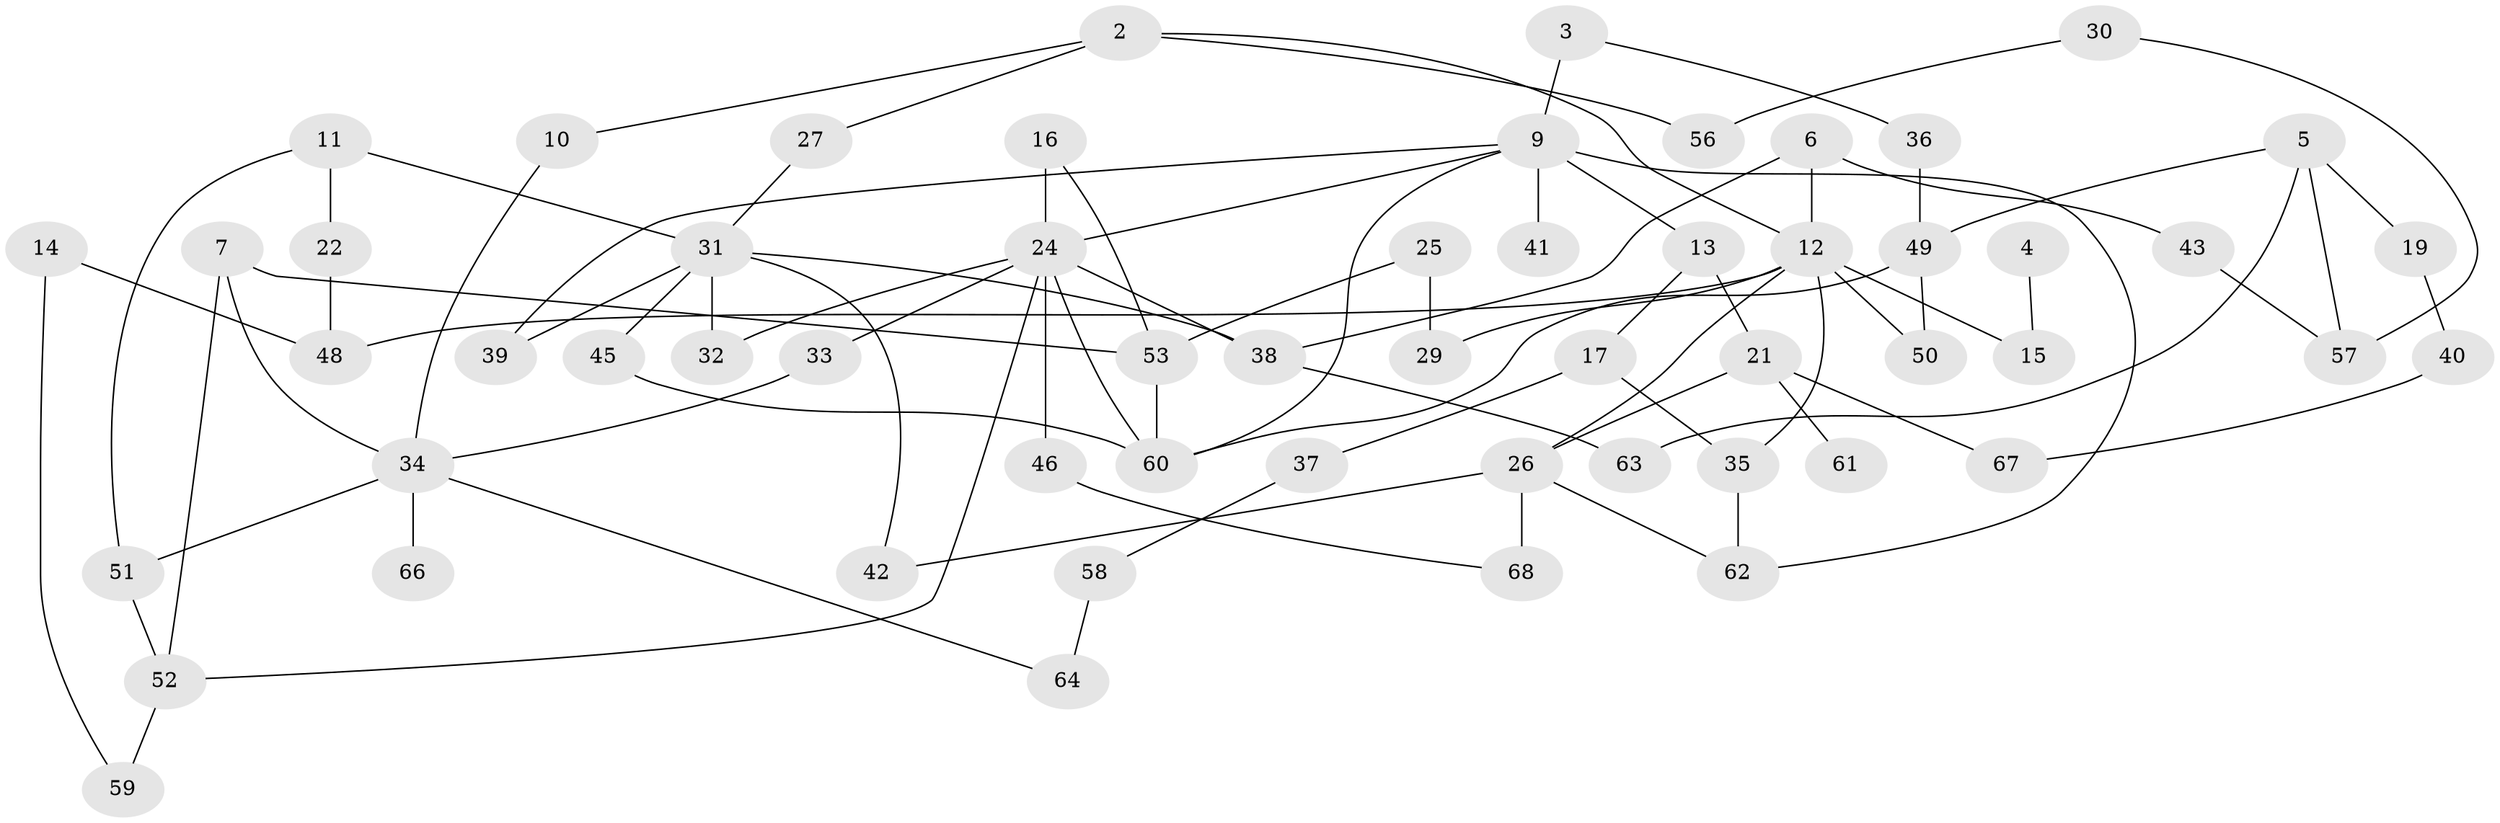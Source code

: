 // original degree distribution, {1: 0.23214285714285715, 4: 0.13392857142857142, 2: 0.30357142857142855, 3: 0.21428571428571427, 8: 0.008928571428571428, 0: 0.07142857142857142, 5: 0.026785714285714284, 7: 0.008928571428571428}
// Generated by graph-tools (version 1.1) at 2025/48/03/04/25 22:48:13]
// undirected, 57 vertices, 83 edges
graph export_dot {
  node [color=gray90,style=filled];
  2;
  3;
  4;
  5;
  6;
  7;
  9;
  10;
  11;
  12;
  13;
  14;
  15;
  16;
  17;
  19;
  21;
  22;
  24;
  25;
  26;
  27;
  29;
  30;
  31;
  32;
  33;
  34;
  35;
  36;
  37;
  38;
  39;
  40;
  41;
  42;
  43;
  45;
  46;
  48;
  49;
  50;
  51;
  52;
  53;
  56;
  57;
  58;
  59;
  60;
  61;
  62;
  63;
  64;
  66;
  67;
  68;
  2 -- 10 [weight=1.0];
  2 -- 12 [weight=1.0];
  2 -- 27 [weight=1.0];
  2 -- 56 [weight=1.0];
  3 -- 9 [weight=1.0];
  3 -- 36 [weight=1.0];
  4 -- 15 [weight=1.0];
  5 -- 19 [weight=1.0];
  5 -- 49 [weight=1.0];
  5 -- 57 [weight=1.0];
  5 -- 63 [weight=1.0];
  6 -- 12 [weight=1.0];
  6 -- 38 [weight=1.0];
  6 -- 43 [weight=1.0];
  7 -- 34 [weight=1.0];
  7 -- 52 [weight=1.0];
  7 -- 53 [weight=1.0];
  9 -- 13 [weight=1.0];
  9 -- 24 [weight=1.0];
  9 -- 39 [weight=1.0];
  9 -- 41 [weight=1.0];
  9 -- 60 [weight=1.0];
  9 -- 62 [weight=1.0];
  10 -- 34 [weight=1.0];
  11 -- 22 [weight=1.0];
  11 -- 31 [weight=1.0];
  11 -- 51 [weight=1.0];
  12 -- 15 [weight=1.0];
  12 -- 26 [weight=1.0];
  12 -- 29 [weight=1.0];
  12 -- 35 [weight=1.0];
  12 -- 48 [weight=1.0];
  12 -- 50 [weight=1.0];
  13 -- 17 [weight=1.0];
  13 -- 21 [weight=1.0];
  14 -- 48 [weight=1.0];
  14 -- 59 [weight=1.0];
  16 -- 24 [weight=2.0];
  16 -- 53 [weight=1.0];
  17 -- 35 [weight=1.0];
  17 -- 37 [weight=1.0];
  19 -- 40 [weight=1.0];
  21 -- 26 [weight=1.0];
  21 -- 61 [weight=1.0];
  21 -- 67 [weight=1.0];
  22 -- 48 [weight=1.0];
  24 -- 32 [weight=1.0];
  24 -- 33 [weight=1.0];
  24 -- 38 [weight=1.0];
  24 -- 46 [weight=1.0];
  24 -- 52 [weight=1.0];
  24 -- 60 [weight=1.0];
  25 -- 29 [weight=1.0];
  25 -- 53 [weight=1.0];
  26 -- 42 [weight=1.0];
  26 -- 62 [weight=1.0];
  26 -- 68 [weight=1.0];
  27 -- 31 [weight=1.0];
  30 -- 56 [weight=1.0];
  30 -- 57 [weight=1.0];
  31 -- 32 [weight=1.0];
  31 -- 38 [weight=1.0];
  31 -- 39 [weight=1.0];
  31 -- 42 [weight=1.0];
  31 -- 45 [weight=1.0];
  33 -- 34 [weight=1.0];
  34 -- 51 [weight=1.0];
  34 -- 64 [weight=1.0];
  34 -- 66 [weight=1.0];
  35 -- 62 [weight=1.0];
  36 -- 49 [weight=1.0];
  37 -- 58 [weight=1.0];
  38 -- 63 [weight=1.0];
  40 -- 67 [weight=1.0];
  43 -- 57 [weight=1.0];
  45 -- 60 [weight=1.0];
  46 -- 68 [weight=1.0];
  49 -- 50 [weight=1.0];
  49 -- 60 [weight=1.0];
  51 -- 52 [weight=1.0];
  52 -- 59 [weight=1.0];
  53 -- 60 [weight=1.0];
  58 -- 64 [weight=1.0];
}
